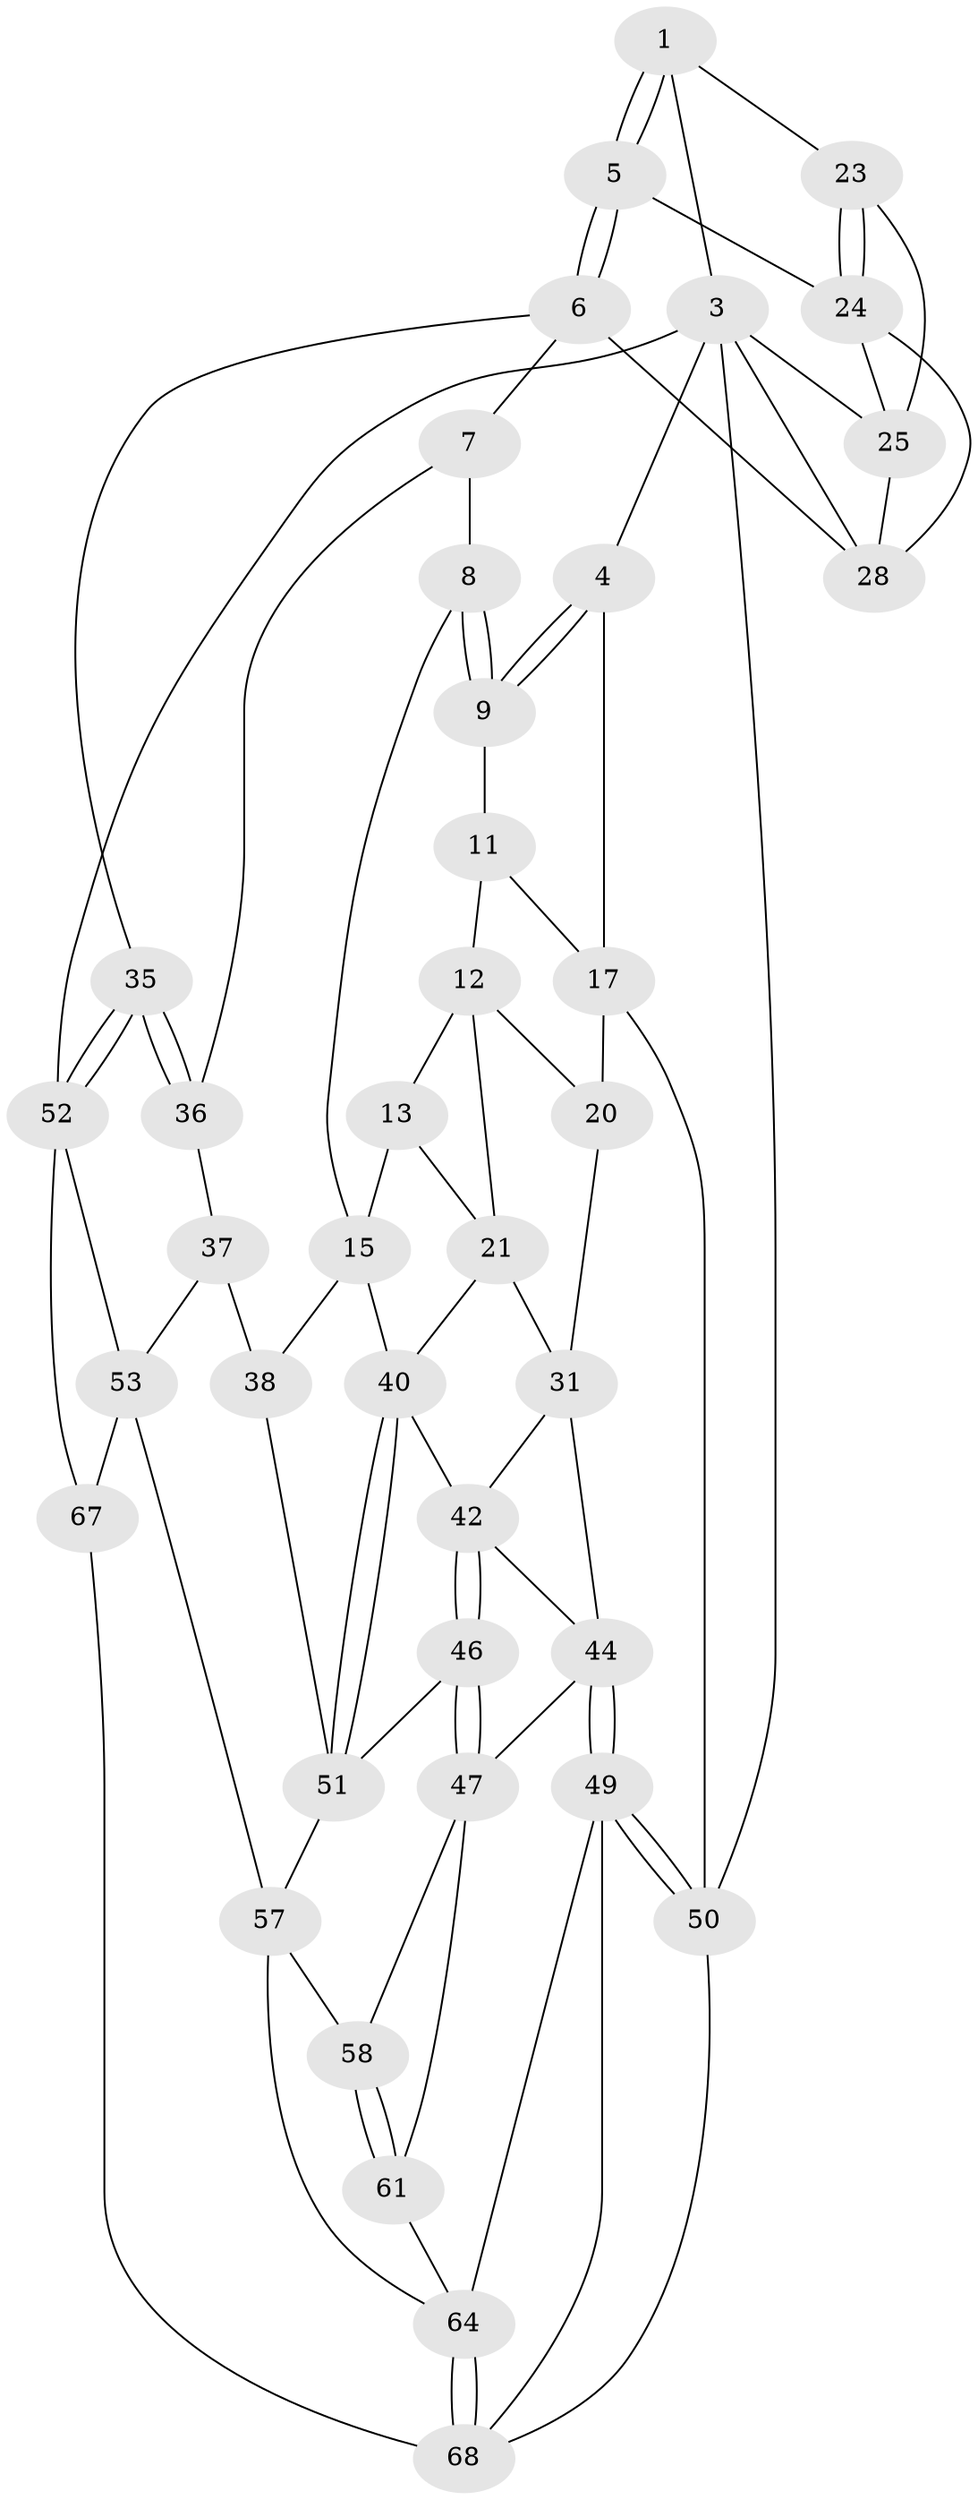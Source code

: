 // original degree distribution, {3: 0.043478260869565216, 4: 0.2028985507246377, 5: 0.5652173913043478, 6: 0.18840579710144928}
// Generated by graph-tools (version 1.1) at 2025/42/03/06/25 10:42:26]
// undirected, 40 vertices, 86 edges
graph export_dot {
graph [start="1"]
  node [color=gray90,style=filled];
  1 [pos="+0.781722529185346+0",super="+2"];
  3 [pos="+1+0.20545382028181455",super="+59"];
  4 [pos="+0.7404778715246869+0"];
  5 [pos="+0.6638500428620827+0.2086202107249265"];
  6 [pos="+0.571100287268657+0.21918660172068824",super="+29"];
  7 [pos="+0.5707210216602401+0.21915266209306977",super="+34"];
  8 [pos="+0.4746720117363529+0",super="+14"];
  9 [pos="+0.47452359862825944+0",super="+10"];
  11 [pos="+0+0"];
  12 [pos="+0.17104506998154562+0.09649065246122046",super="+19"];
  13 [pos="+0.25808918886232984+0.08018574238584993",super="+16"];
  15 [pos="+0.3096806406843453+0.250850595946977",super="+39"];
  17 [pos="+0+0",super="+18"];
  20 [pos="+0.1468768363676667+0.21141898407875218",super="+33"];
  21 [pos="+0.24676703517844512+0.2664524264223908",super="+22"];
  23 [pos="+0.8452801132754241+0.07151952121909722"];
  24 [pos="+0.6890392426986486+0.2138120422441727",super="+27"];
  25 [pos="+1+0.41995469582475164",super="+26"];
  28 [pos="+0.8165765583584846+0.5154149733002151",super="+30"];
  31 [pos="+0.197307655641888+0.2876961515383759",super="+32"];
  35 [pos="+0.7975374367578357+0.5303169109204184"];
  36 [pos="+0.5217884056567637+0.43735011802616747"];
  37 [pos="+0.49154522469817513+0.4517930920442417",super="+54"];
  38 [pos="+0.4652575650340592+0.4561806651172299",super="+55"];
  40 [pos="+0.34162695070868204+0.5133314710628122",super="+41"];
  42 [pos="+0.25448089025999393+0.4912392202034391",super="+43"];
  44 [pos="+0+0.5259878894925548",super="+45"];
  46 [pos="+0.12163422794520455+0.5974562669747008"];
  47 [pos="+0.09695390921851176+0.6063267012484993",super="+48"];
  49 [pos="+0+0.8375349984545175",super="+66"];
  50 [pos="+0+1"];
  51 [pos="+0.3259712612935598+0.6033643490694509",super="+56"];
  52 [pos="+0.7818758920700711+0.5692379308197552",super="+60"];
  53 [pos="+0.6028918668825776+0.7561206904884141",super="+62"];
  57 [pos="+0.33454383515890707+0.6905426646885068",super="+63"];
  58 [pos="+0.24456568413724306+0.7055183096655097"];
  61 [pos="+0.146183624492153+0.8505073783854596"];
  64 [pos="+0.3054402410311425+0.8815257779749542",super="+65"];
  67 [pos="+0.7010872014525183+1"];
  68 [pos="+0.49499855151353134+1",super="+69"];
  1 -- 5;
  1 -- 5;
  1 -- 3;
  1 -- 23;
  3 -- 4;
  3 -- 25;
  3 -- 50;
  3 -- 52;
  3 -- 28;
  4 -- 9;
  4 -- 9;
  4 -- 17;
  5 -- 6;
  5 -- 6;
  5 -- 24;
  6 -- 7;
  6 -- 35;
  6 -- 28;
  7 -- 8 [weight=2];
  7 -- 36;
  8 -- 9;
  8 -- 9;
  8 -- 15;
  9 -- 11;
  11 -- 12;
  11 -- 17;
  12 -- 13;
  12 -- 20;
  12 -- 21;
  13 -- 21;
  13 -- 15;
  15 -- 40;
  15 -- 38;
  17 -- 50;
  17 -- 20 [weight=2];
  20 -- 31;
  21 -- 31;
  21 -- 40;
  23 -- 24;
  23 -- 24;
  23 -- 25;
  24 -- 25;
  24 -- 28;
  25 -- 28;
  31 -- 44;
  31 -- 42;
  35 -- 36;
  35 -- 36;
  35 -- 52;
  35 -- 52;
  36 -- 37;
  37 -- 38 [weight=2];
  37 -- 53;
  38 -- 51;
  40 -- 51;
  40 -- 51;
  40 -- 42;
  42 -- 46;
  42 -- 46;
  42 -- 44;
  44 -- 49;
  44 -- 49;
  44 -- 47;
  46 -- 47;
  46 -- 47;
  46 -- 51;
  47 -- 58;
  47 -- 61;
  49 -- 50;
  49 -- 50;
  49 -- 64;
  49 -- 68;
  50 -- 68;
  51 -- 57;
  52 -- 53;
  52 -- 67;
  53 -- 67;
  53 -- 57;
  57 -- 58;
  57 -- 64;
  58 -- 61;
  58 -- 61;
  61 -- 64;
  64 -- 68;
  64 -- 68;
  67 -- 68;
}
